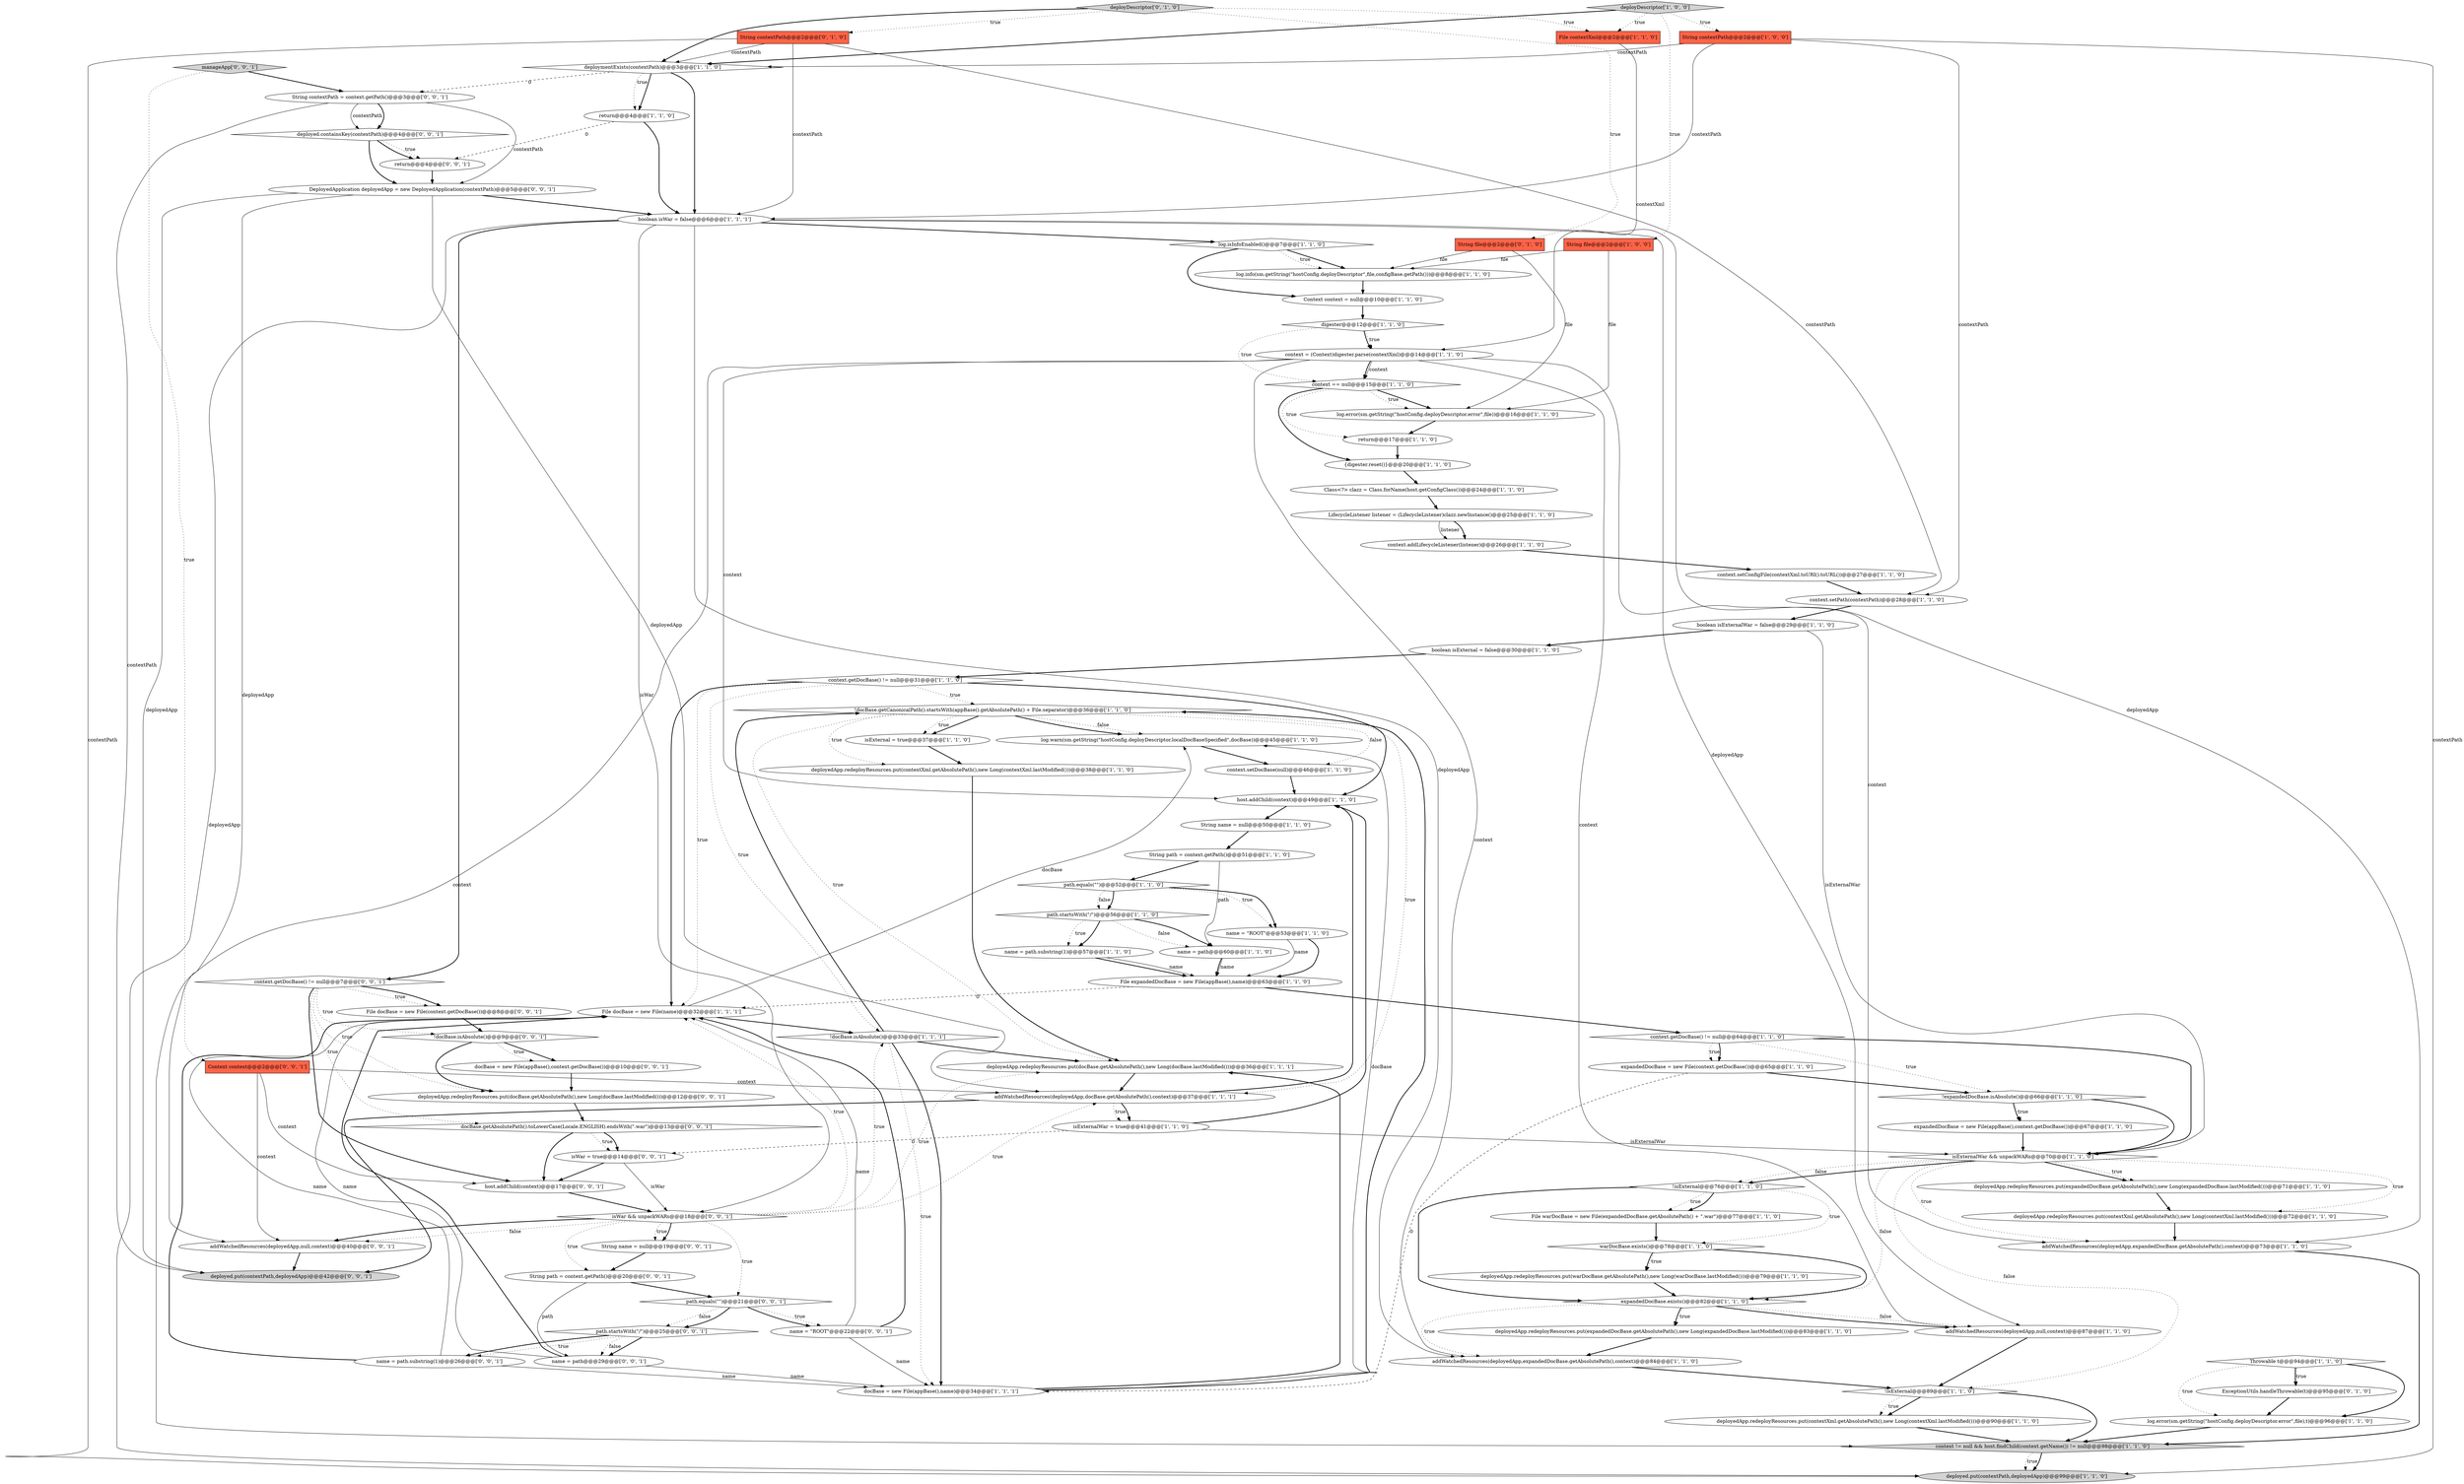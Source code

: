 digraph {
61 [style = filled, label = "return@@@17@@@['1', '1', '0']", fillcolor = white, shape = ellipse image = "AAA0AAABBB1BBB"];
90 [style = filled, label = "name = path@@@29@@@['0', '0', '1']", fillcolor = white, shape = ellipse image = "AAA0AAABBB3BBB"];
36 [style = filled, label = "deployedApp.redeployResources.put(contextXml.getAbsolutePath(),new Long(contextXml.lastModified()))@@@72@@@['1', '1', '0']", fillcolor = white, shape = ellipse image = "AAA0AAABBB1BBB"];
21 [style = filled, label = "LifecycleListener listener = (LifecycleListener)clazz.newInstance()@@@25@@@['1', '1', '0']", fillcolor = white, shape = ellipse image = "AAA0AAABBB1BBB"];
42 [style = filled, label = "boolean isWar = false@@@6@@@['1', '1', '1']", fillcolor = white, shape = ellipse image = "AAA0AAABBB1BBB"];
75 [style = filled, label = "!docBase.isAbsolute()@@@9@@@['0', '0', '1']", fillcolor = white, shape = diamond image = "AAA0AAABBB3BBB"];
29 [style = filled, label = "log.warn(sm.getString(\"hostConfig.deployDescriptor.localDocBaseSpecified\",docBase))@@@45@@@['1', '1', '0']", fillcolor = white, shape = ellipse image = "AAA0AAABBB1BBB"];
45 [style = filled, label = "deployed.put(contextPath,deployedApp)@@@99@@@['1', '1', '0']", fillcolor = lightgray, shape = ellipse image = "AAA0AAABBB1BBB"];
54 [style = filled, label = "addWatchedResources(deployedApp,null,context)@@@87@@@['1', '1', '0']", fillcolor = white, shape = ellipse image = "AAA0AAABBB1BBB"];
60 [style = filled, label = "!isExternal@@@89@@@['1', '1', '0']", fillcolor = white, shape = diamond image = "AAA0AAABBB1BBB"];
13 [style = filled, label = "digester@@@12@@@['1', '1', '0']", fillcolor = white, shape = diamond image = "AAA0AAABBB1BBB"];
4 [style = filled, label = "name = \"ROOT\"@@@53@@@['1', '1', '0']", fillcolor = white, shape = ellipse image = "AAA0AAABBB1BBB"];
62 [style = filled, label = "context.setPath(contextPath)@@@28@@@['1', '1', '0']", fillcolor = white, shape = ellipse image = "AAA0AAABBB1BBB"];
2 [style = filled, label = "File expandedDocBase = new File(appBase(),name)@@@63@@@['1', '1', '0']", fillcolor = white, shape = ellipse image = "AAA0AAABBB1BBB"];
23 [style = filled, label = "deployedApp.redeployResources.put(warDocBase.getAbsolutePath(),new Long(warDocBase.lastModified()))@@@79@@@['1', '1', '0']", fillcolor = white, shape = ellipse image = "AAA0AAABBB1BBB"];
88 [style = filled, label = "context.getDocBase() != null@@@7@@@['0', '0', '1']", fillcolor = white, shape = diamond image = "AAA0AAABBB3BBB"];
16 [style = filled, label = "return@@@4@@@['1', '1', '0']", fillcolor = white, shape = ellipse image = "AAA0AAABBB1BBB"];
86 [style = filled, label = "DeployedApplication deployedApp = new DeployedApplication(contextPath)@@@5@@@['0', '0', '1']", fillcolor = white, shape = ellipse image = "AAA0AAABBB3BBB"];
14 [style = filled, label = "String contextPath@@@2@@@['1', '0', '0']", fillcolor = tomato, shape = box image = "AAA0AAABBB1BBB"];
66 [style = filled, label = "ExceptionUtils.handleThrowable(t)@@@95@@@['0', '1', '0']", fillcolor = white, shape = ellipse image = "AAA1AAABBB2BBB"];
46 [style = filled, label = "File warDocBase = new File(expandedDocBase.getAbsolutePath() + \".war\")@@@77@@@['1', '1', '0']", fillcolor = white, shape = ellipse image = "AAA0AAABBB1BBB"];
25 [style = filled, label = "!docBase.getCanonicalPath().startsWith(appBase().getAbsolutePath() + File.separator)@@@36@@@['1', '1', '0']", fillcolor = white, shape = diamond image = "AAA0AAABBB1BBB"];
43 [style = filled, label = "Class<?> clazz = Class.forName(host.getConfigClass())@@@24@@@['1', '1', '0']", fillcolor = white, shape = ellipse image = "AAA0AAABBB1BBB"];
8 [style = filled, label = "Context context = null@@@10@@@['1', '1', '0']", fillcolor = white, shape = ellipse image = "AAA0AAABBB1BBB"];
52 [style = filled, label = "String name = null@@@50@@@['1', '1', '0']", fillcolor = white, shape = ellipse image = "AAA0AAABBB1BBB"];
32 [style = filled, label = "expandedDocBase = new File(context.getDocBase())@@@65@@@['1', '1', '0']", fillcolor = white, shape = ellipse image = "AAA0AAABBB1BBB"];
53 [style = filled, label = "docBase = new File(appBase(),name)@@@34@@@['1', '1', '1']", fillcolor = white, shape = ellipse image = "AAA0AAABBB1BBB"];
44 [style = filled, label = "{digester.reset()}@@@20@@@['1', '1', '0']", fillcolor = white, shape = ellipse image = "AAA0AAABBB1BBB"];
31 [style = filled, label = "context == null@@@15@@@['1', '1', '0']", fillcolor = white, shape = diamond image = "AAA0AAABBB1BBB"];
87 [style = filled, label = "deployedApp.redeployResources.put(docBase.getAbsolutePath(),new Long(docBase.lastModified()))@@@12@@@['0', '0', '1']", fillcolor = white, shape = ellipse image = "AAA0AAABBB3BBB"];
71 [style = filled, label = "docBase = new File(appBase(),context.getDocBase())@@@10@@@['0', '0', '1']", fillcolor = white, shape = ellipse image = "AAA0AAABBB3BBB"];
3 [style = filled, label = "String file@@@2@@@['1', '0', '0']", fillcolor = tomato, shape = box image = "AAA0AAABBB1BBB"];
56 [style = filled, label = "Throwable t@@@94@@@['1', '1', '0']", fillcolor = white, shape = diamond image = "AAA0AAABBB1BBB"];
58 [style = filled, label = "deployedApp.redeployResources.put(contextXml.getAbsolutePath(),new Long(contextXml.lastModified()))@@@90@@@['1', '1', '0']", fillcolor = white, shape = ellipse image = "AAA0AAABBB1BBB"];
11 [style = filled, label = "addWatchedResources(deployedApp,expandedDocBase.getAbsolutePath(),context)@@@73@@@['1', '1', '0']", fillcolor = white, shape = ellipse image = "AAA0AAABBB1BBB"];
47 [style = filled, label = "!expandedDocBase.isAbsolute()@@@66@@@['1', '1', '0']", fillcolor = white, shape = diamond image = "AAA0AAABBB1BBB"];
69 [style = filled, label = "String file@@@2@@@['0', '1', '0']", fillcolor = tomato, shape = box image = "AAA0AAABBB2BBB"];
41 [style = filled, label = "String path = context.getPath()@@@51@@@['1', '1', '0']", fillcolor = white, shape = ellipse image = "AAA0AAABBB1BBB"];
40 [style = filled, label = "expandedDocBase = new File(appBase(),context.getDocBase())@@@67@@@['1', '1', '0']", fillcolor = white, shape = ellipse image = "AAA0AAABBB1BBB"];
80 [style = filled, label = "name = \"ROOT\"@@@22@@@['0', '0', '1']", fillcolor = white, shape = ellipse image = "AAA0AAABBB3BBB"];
12 [style = filled, label = "log.info(sm.getString(\"hostConfig.deployDescriptor\",file,configBase.getPath()))@@@8@@@['1', '1', '0']", fillcolor = white, shape = ellipse image = "AAA0AAABBB1BBB"];
5 [style = filled, label = "addWatchedResources(deployedApp,docBase.getAbsolutePath(),context)@@@37@@@['1', '1', '1']", fillcolor = white, shape = ellipse image = "AAA0AAABBB1BBB"];
85 [style = filled, label = "path.equals(\"\")@@@21@@@['0', '0', '1']", fillcolor = white, shape = diamond image = "AAA0AAABBB3BBB"];
83 [style = filled, label = "String contextPath = context.getPath()@@@3@@@['0', '0', '1']", fillcolor = white, shape = ellipse image = "AAA0AAABBB3BBB"];
91 [style = filled, label = "manageApp['0', '0', '1']", fillcolor = lightgray, shape = diamond image = "AAA0AAABBB3BBB"];
77 [style = filled, label = "String path = context.getPath()@@@20@@@['0', '0', '1']", fillcolor = white, shape = ellipse image = "AAA0AAABBB3BBB"];
76 [style = filled, label = "File docBase = new File(context.getDocBase())@@@8@@@['0', '0', '1']", fillcolor = white, shape = ellipse image = "AAA0AAABBB3BBB"];
55 [style = filled, label = "host.addChild(context)@@@49@@@['1', '1', '0']", fillcolor = white, shape = ellipse image = "AAA0AAABBB1BBB"];
39 [style = filled, label = "context.addLifecycleListener(listener)@@@26@@@['1', '1', '0']", fillcolor = white, shape = ellipse image = "AAA0AAABBB1BBB"];
18 [style = filled, label = "File docBase = new File(name)@@@32@@@['1', '1', '1']", fillcolor = white, shape = ellipse image = "AAA0AAABBB1BBB"];
65 [style = filled, label = "path.equals(\"\")@@@52@@@['1', '1', '0']", fillcolor = white, shape = diamond image = "AAA0AAABBB1BBB"];
57 [style = filled, label = "log.error(sm.getString(\"hostConfig.deployDescriptor.error\",file))@@@16@@@['1', '1', '0']", fillcolor = white, shape = ellipse image = "AAA0AAABBB1BBB"];
59 [style = filled, label = "deploymentExists(contextPath)@@@3@@@['1', '1', '0']", fillcolor = white, shape = diamond image = "AAA0AAABBB1BBB"];
9 [style = filled, label = "!docBase.isAbsolute()@@@33@@@['1', '1', '1']", fillcolor = white, shape = diamond image = "AAA0AAABBB1BBB"];
92 [style = filled, label = "name = path.substring(1)@@@26@@@['0', '0', '1']", fillcolor = white, shape = ellipse image = "AAA0AAABBB3BBB"];
26 [style = filled, label = "deployedApp.redeployResources.put(contextXml.getAbsolutePath(),new Long(contextXml.lastModified()))@@@38@@@['1', '1', '0']", fillcolor = white, shape = ellipse image = "AAA0AAABBB1BBB"];
30 [style = filled, label = "isExternalWar && unpackWARs@@@70@@@['1', '1', '0']", fillcolor = white, shape = diamond image = "AAA0AAABBB1BBB"];
50 [style = filled, label = "deployedApp.redeployResources.put(expandedDocBase.getAbsolutePath(),new Long(expandedDocBase.lastModified()))@@@83@@@['1', '1', '0']", fillcolor = white, shape = ellipse image = "AAA0AAABBB1BBB"];
20 [style = filled, label = "expandedDocBase.exists()@@@82@@@['1', '1', '0']", fillcolor = white, shape = diamond image = "AAA0AAABBB1BBB"];
19 [style = filled, label = "context = (Context)digester.parse(contextXml)@@@14@@@['1', '1', '0']", fillcolor = white, shape = ellipse image = "AAA0AAABBB1BBB"];
67 [style = filled, label = "String contextPath@@@2@@@['0', '1', '0']", fillcolor = tomato, shape = box image = "AAA0AAABBB2BBB"];
82 [style = filled, label = "addWatchedResources(deployedApp,null,context)@@@40@@@['0', '0', '1']", fillcolor = white, shape = ellipse image = "AAA0AAABBB3BBB"];
84 [style = filled, label = "path.startsWith(\"/\")@@@25@@@['0', '0', '1']", fillcolor = white, shape = diamond image = "AAA0AAABBB3BBB"];
49 [style = filled, label = "context.getDocBase() != null@@@31@@@['1', '1', '0']", fillcolor = white, shape = diamond image = "AAA0AAABBB1BBB"];
72 [style = filled, label = "docBase.getAbsolutePath().toLowerCase(Locale.ENGLISH).endsWith(\".war\")@@@13@@@['0', '0', '1']", fillcolor = white, shape = diamond image = "AAA0AAABBB3BBB"];
79 [style = filled, label = "isWar && unpackWARs@@@18@@@['0', '0', '1']", fillcolor = white, shape = diamond image = "AAA0AAABBB3BBB"];
33 [style = filled, label = "log.isInfoEnabled()@@@7@@@['1', '1', '0']", fillcolor = white, shape = diamond image = "AAA0AAABBB1BBB"];
48 [style = filled, label = "context.setConfigFile(contextXml.toURI().toURL())@@@27@@@['1', '1', '0']", fillcolor = white, shape = ellipse image = "AAA0AAABBB1BBB"];
7 [style = filled, label = "context != null && host.findChild(context.getName()) != null@@@98@@@['1', '1', '0']", fillcolor = lightgray, shape = diamond image = "AAA0AAABBB1BBB"];
35 [style = filled, label = "!isExternal@@@76@@@['1', '1', '0']", fillcolor = white, shape = diamond image = "AAA0AAABBB1BBB"];
0 [style = filled, label = "deployedApp.redeployResources.put(docBase.getAbsolutePath(),new Long(docBase.lastModified()))@@@36@@@['1', '1', '1']", fillcolor = white, shape = ellipse image = "AAA0AAABBB1BBB"];
6 [style = filled, label = "name = path@@@60@@@['1', '1', '0']", fillcolor = white, shape = ellipse image = "AAA0AAABBB1BBB"];
10 [style = filled, label = "isExternal = true@@@37@@@['1', '1', '0']", fillcolor = white, shape = ellipse image = "AAA0AAABBB1BBB"];
70 [style = filled, label = "Context context@@@2@@@['0', '0', '1']", fillcolor = tomato, shape = box image = "AAA0AAABBB3BBB"];
78 [style = filled, label = "isWar = true@@@14@@@['0', '0', '1']", fillcolor = white, shape = ellipse image = "AAA0AAABBB3BBB"];
81 [style = filled, label = "host.addChild(context)@@@17@@@['0', '0', '1']", fillcolor = white, shape = ellipse image = "AAA0AAABBB3BBB"];
17 [style = filled, label = "context.setDocBase(null)@@@46@@@['1', '1', '0']", fillcolor = white, shape = ellipse image = "AAA0AAABBB1BBB"];
73 [style = filled, label = "deployed.put(contextPath,deployedApp)@@@42@@@['0', '0', '1']", fillcolor = lightgray, shape = ellipse image = "AAA0AAABBB3BBB"];
15 [style = filled, label = "context.getDocBase() != null@@@64@@@['1', '1', '0']", fillcolor = white, shape = diamond image = "AAA0AAABBB1BBB"];
51 [style = filled, label = "log.error(sm.getString(\"hostConfig.deployDescriptor.error\",file),t)@@@96@@@['1', '1', '0']", fillcolor = white, shape = ellipse image = "AAA0AAABBB1BBB"];
68 [style = filled, label = "deployDescriptor['0', '1', '0']", fillcolor = lightgray, shape = diamond image = "AAA0AAABBB2BBB"];
63 [style = filled, label = "warDocBase.exists()@@@78@@@['1', '1', '0']", fillcolor = white, shape = diamond image = "AAA0AAABBB1BBB"];
74 [style = filled, label = "deployed.containsKey(contextPath)@@@4@@@['0', '0', '1']", fillcolor = white, shape = diamond image = "AAA0AAABBB3BBB"];
24 [style = filled, label = "addWatchedResources(deployedApp,expandedDocBase.getAbsolutePath(),context)@@@84@@@['1', '1', '0']", fillcolor = white, shape = ellipse image = "AAA0AAABBB1BBB"];
27 [style = filled, label = "boolean isExternalWar = false@@@29@@@['1', '1', '0']", fillcolor = white, shape = ellipse image = "AAA0AAABBB1BBB"];
64 [style = filled, label = "File contextXml@@@2@@@['1', '1', '0']", fillcolor = tomato, shape = box image = "AAA0AAABBB1BBB"];
93 [style = filled, label = "return@@@4@@@['0', '0', '1']", fillcolor = white, shape = ellipse image = "AAA0AAABBB3BBB"];
37 [style = filled, label = "deployDescriptor['1', '0', '0']", fillcolor = lightgray, shape = diamond image = "AAA0AAABBB1BBB"];
38 [style = filled, label = "deployedApp.redeployResources.put(expandedDocBase.getAbsolutePath(),new Long(expandedDocBase.lastModified()))@@@71@@@['1', '1', '0']", fillcolor = white, shape = ellipse image = "AAA0AAABBB1BBB"];
1 [style = filled, label = "name = path.substring(1)@@@57@@@['1', '1', '0']", fillcolor = white, shape = ellipse image = "AAA0AAABBB1BBB"];
89 [style = filled, label = "String name = null@@@19@@@['0', '0', '1']", fillcolor = white, shape = ellipse image = "AAA0AAABBB3BBB"];
22 [style = filled, label = "isExternalWar = true@@@41@@@['1', '1', '0']", fillcolor = white, shape = ellipse image = "AAA0AAABBB1BBB"];
28 [style = filled, label = "boolean isExternal = false@@@30@@@['1', '1', '0']", fillcolor = white, shape = ellipse image = "AAA0AAABBB1BBB"];
34 [style = filled, label = "path.startsWith(\"/\")@@@56@@@['1', '1', '0']", fillcolor = white, shape = diamond image = "AAA0AAABBB1BBB"];
68->64 [style = dotted, label="true"];
67->42 [style = solid, label="contextPath"];
38->36 [style = bold, label=""];
75->71 [style = bold, label=""];
5->22 [style = dotted, label="true"];
92->18 [style = bold, label=""];
59->16 [style = dotted, label="true"];
49->25 [style = dotted, label="true"];
75->71 [style = dotted, label="true"];
58->7 [style = bold, label=""];
49->55 [style = bold, label=""];
25->10 [style = bold, label=""];
19->7 [style = solid, label="context"];
30->38 [style = bold, label=""];
78->81 [style = bold, label=""];
86->42 [style = bold, label=""];
72->81 [style = bold, label=""];
21->39 [style = bold, label=""];
25->26 [style = dotted, label="true"];
53->25 [style = bold, label=""];
9->53 [style = dotted, label="true"];
83->86 [style = solid, label="contextPath"];
41->65 [style = bold, label=""];
15->32 [style = dotted, label="true"];
47->30 [style = bold, label=""];
6->2 [style = bold, label=""];
4->2 [style = bold, label=""];
14->45 [style = solid, label="contextPath"];
83->74 [style = solid, label="contextPath"];
25->29 [style = dotted, label="false"];
28->49 [style = bold, label=""];
22->78 [style = dashed, label="0"];
25->0 [style = dotted, label="true"];
48->62 [style = bold, label=""];
5->73 [style = bold, label=""];
29->17 [style = bold, label=""];
80->53 [style = solid, label="name"];
60->58 [style = bold, label=""];
34->6 [style = dotted, label="false"];
59->42 [style = bold, label=""];
42->11 [style = solid, label="deployedApp"];
56->66 [style = dotted, label="true"];
88->76 [style = dotted, label="true"];
79->0 [style = dotted, label="true"];
30->35 [style = bold, label=""];
88->76 [style = bold, label=""];
9->25 [style = bold, label=""];
80->18 [style = solid, label="name"];
30->20 [style = dotted, label="false"];
20->54 [style = bold, label=""];
65->4 [style = bold, label=""];
37->14 [style = dotted, label="true"];
24->60 [style = bold, label=""];
46->63 [style = bold, label=""];
1->2 [style = bold, label=""];
33->12 [style = bold, label=""];
68->59 [style = bold, label=""];
83->74 [style = bold, label=""];
63->23 [style = bold, label=""];
40->30 [style = bold, label=""];
84->90 [style = bold, label=""];
31->44 [style = bold, label=""];
57->61 [style = bold, label=""];
44->43 [style = bold, label=""];
65->34 [style = bold, label=""];
50->24 [style = bold, label=""];
92->18 [style = solid, label="name"];
27->28 [style = bold, label=""];
35->46 [style = dotted, label="true"];
15->47 [style = dotted, label="true"];
74->93 [style = dotted, label="true"];
42->45 [style = solid, label="deployedApp"];
30->38 [style = dotted, label="true"];
2->18 [style = dashed, label="0"];
70->5 [style = solid, label="context"];
79->18 [style = dotted, label="true"];
20->24 [style = dotted, label="true"];
25->10 [style = dotted, label="true"];
37->64 [style = dotted, label="true"];
79->85 [style = dotted, label="true"];
53->29 [style = solid, label="docBase"];
34->1 [style = bold, label=""];
74->93 [style = bold, label=""];
37->3 [style = dotted, label="true"];
85->80 [style = dotted, label="true"];
47->40 [style = bold, label=""];
42->88 [style = bold, label=""];
90->18 [style = solid, label="name"];
19->24 [style = solid, label="context"];
88->75 [style = dotted, label="true"];
30->11 [style = dotted, label="true"];
71->87 [style = bold, label=""];
13->19 [style = dotted, label="true"];
65->34 [style = dotted, label="false"];
67->62 [style = solid, label="contextPath"];
5->22 [style = bold, label=""];
59->16 [style = bold, label=""];
49->9 [style = dotted, label="true"];
55->52 [style = bold, label=""];
33->12 [style = dotted, label="true"];
19->11 [style = solid, label="context"];
19->54 [style = solid, label="context"];
70->82 [style = solid, label="context"];
9->53 [style = bold, label=""];
62->27 [style = bold, label=""];
1->2 [style = solid, label="name"];
15->32 [style = bold, label=""];
91->70 [style = dotted, label="true"];
3->57 [style = solid, label="file"];
93->86 [style = bold, label=""];
10->26 [style = bold, label=""];
63->23 [style = dotted, label="true"];
42->33 [style = bold, label=""];
61->44 [style = bold, label=""];
17->55 [style = bold, label=""];
35->20 [style = bold, label=""];
33->8 [style = bold, label=""];
15->30 [style = bold, label=""];
19->31 [style = solid, label="context"];
88->87 [style = dotted, label="true"];
79->5 [style = dotted, label="true"];
63->20 [style = bold, label=""];
56->51 [style = bold, label=""];
74->86 [style = bold, label=""];
76->75 [style = bold, label=""];
13->19 [style = bold, label=""];
14->59 [style = solid, label="contextPath"];
91->83 [style = bold, label=""];
34->6 [style = bold, label=""];
82->73 [style = bold, label=""];
39->48 [style = bold, label=""];
56->51 [style = dotted, label="true"];
88->72 [style = dotted, label="true"];
22->55 [style = bold, label=""];
72->78 [style = dotted, label="true"];
25->17 [style = dotted, label="false"];
47->40 [style = dotted, label="true"];
79->77 [style = dotted, label="true"];
9->0 [style = bold, label=""];
53->0 [style = bold, label=""];
41->6 [style = solid, label="path"];
16->42 [style = bold, label=""];
7->45 [style = dotted, label="true"];
66->51 [style = bold, label=""];
14->42 [style = solid, label="contextPath"];
90->53 [style = solid, label="name"];
72->78 [style = bold, label=""];
30->60 [style = dotted, label="false"];
79->89 [style = dotted, label="true"];
18->9 [style = bold, label=""];
87->72 [style = bold, label=""];
70->81 [style = solid, label="context"];
49->18 [style = dotted, label="true"];
90->18 [style = bold, label=""];
67->59 [style = solid, label="contextPath"];
89->77 [style = bold, label=""];
23->20 [style = bold, label=""];
8->13 [style = bold, label=""];
7->45 [style = bold, label=""];
14->62 [style = solid, label="contextPath"];
68->69 [style = dotted, label="true"];
92->53 [style = solid, label="name"];
36->11 [style = bold, label=""];
75->87 [style = bold, label=""];
25->5 [style = dotted, label="true"];
67->45 [style = solid, label="contextPath"];
12->8 [style = bold, label=""];
54->60 [style = bold, label=""];
59->83 [style = dashed, label="0"];
30->36 [style = dotted, label="true"];
31->57 [style = bold, label=""];
69->12 [style = solid, label="file"];
85->84 [style = dotted, label="false"];
20->50 [style = dotted, label="true"];
88->81 [style = bold, label=""];
25->29 [style = bold, label=""];
42->54 [style = solid, label="deployedApp"];
69->57 [style = solid, label="file"];
20->50 [style = bold, label=""];
13->31 [style = dotted, label="true"];
79->82 [style = bold, label=""];
77->90 [style = solid, label="path"];
85->80 [style = bold, label=""];
80->18 [style = bold, label=""];
35->63 [style = dotted, label="true"];
27->30 [style = solid, label="isExternalWar"];
42->79 [style = solid, label="isWar"];
79->82 [style = dotted, label="false"];
31->57 [style = dotted, label="true"];
37->59 [style = bold, label=""];
18->29 [style = solid, label="docBase"];
21->39 [style = solid, label="listener"];
42->24 [style = solid, label="deployedApp"];
32->53 [style = dashed, label="0"];
3->12 [style = solid, label="file"];
56->66 [style = bold, label=""];
11->7 [style = bold, label=""];
43->21 [style = bold, label=""];
79->9 [style = dotted, label="true"];
84->90 [style = dotted, label="false"];
51->7 [style = bold, label=""];
60->58 [style = dotted, label="true"];
49->18 [style = bold, label=""];
86->73 [style = solid, label="deployedApp"];
65->4 [style = dotted, label="true"];
20->54 [style = dotted, label="false"];
31->61 [style = dotted, label="true"];
35->46 [style = bold, label=""];
52->41 [style = bold, label=""];
78->79 [style = solid, label="isWar"];
84->92 [style = dotted, label="true"];
77->85 [style = bold, label=""];
64->19 [style = solid, label="contextXml"];
81->79 [style = bold, label=""];
79->89 [style = bold, label=""];
84->92 [style = bold, label=""];
16->93 [style = dashed, label="0"];
19->55 [style = solid, label="context"];
68->67 [style = dotted, label="true"];
19->31 [style = bold, label=""];
83->73 [style = solid, label="contextPath"];
4->2 [style = solid, label="name"];
34->1 [style = dotted, label="true"];
6->2 [style = solid, label="name"];
0->5 [style = bold, label=""];
5->55 [style = bold, label=""];
32->47 [style = bold, label=""];
86->82 [style = solid, label="deployedApp"];
60->7 [style = bold, label=""];
2->15 [style = bold, label=""];
85->84 [style = bold, label=""];
26->0 [style = bold, label=""];
22->30 [style = solid, label="isExternalWar"];
30->35 [style = dotted, label="false"];
86->5 [style = solid, label="deployedApp"];
}

